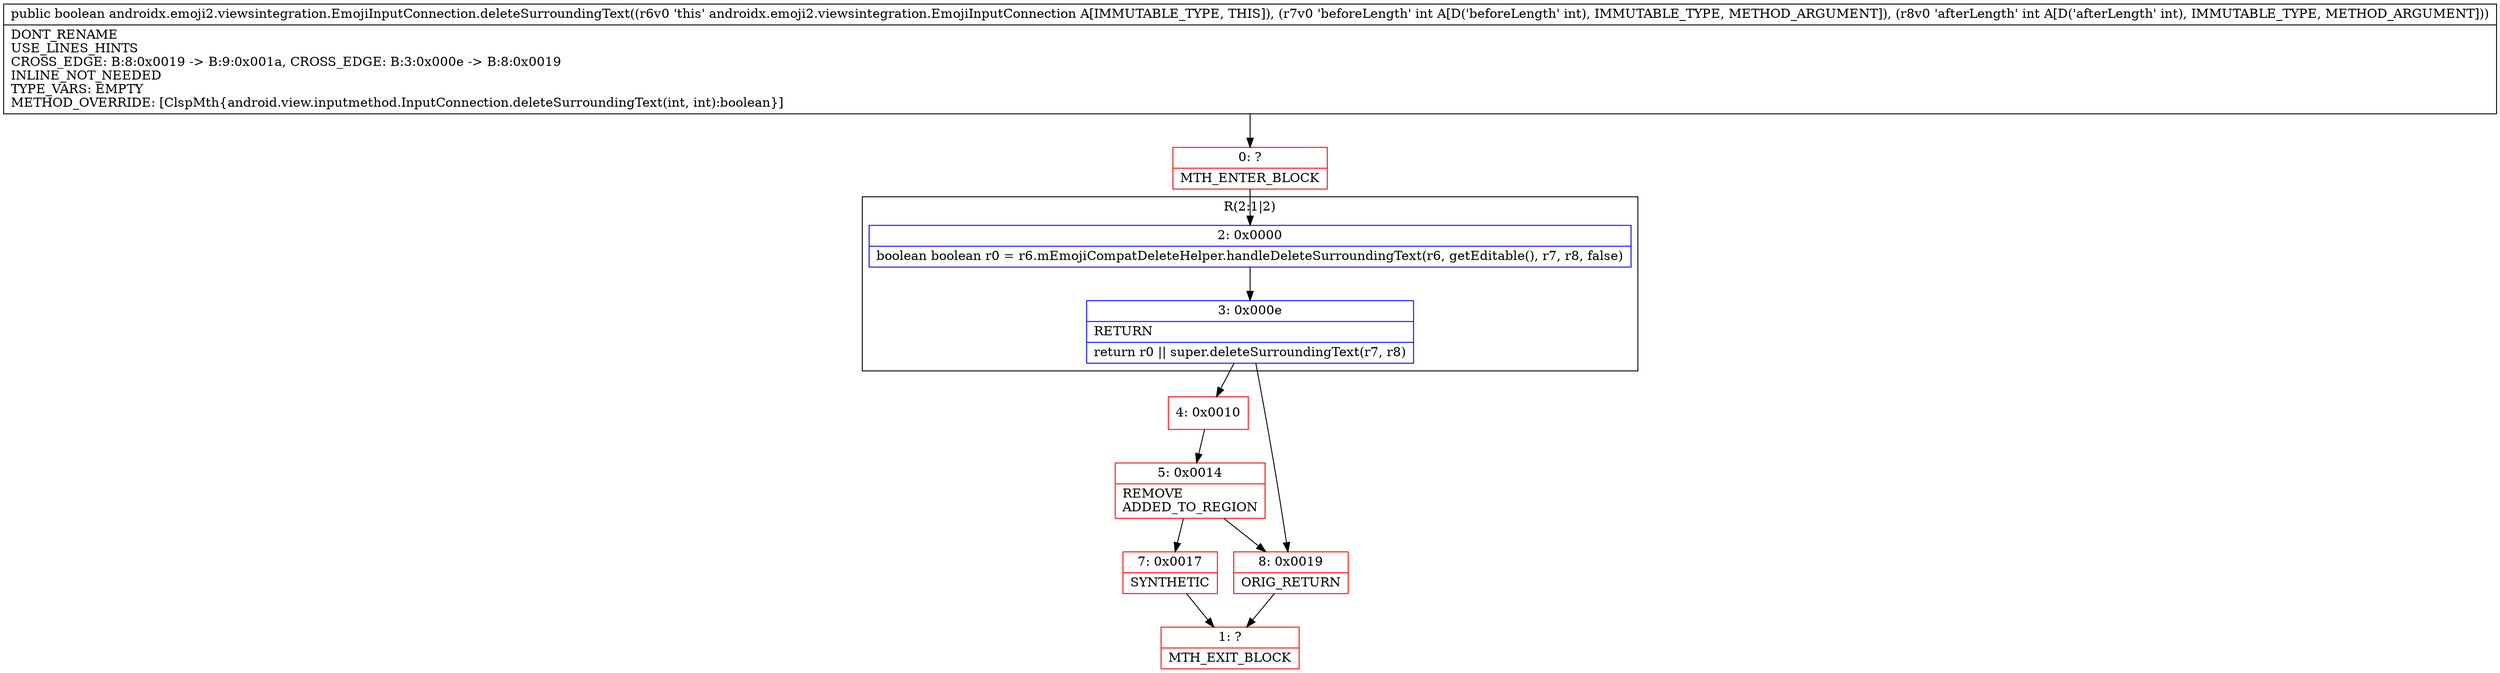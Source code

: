 digraph "CFG forandroidx.emoji2.viewsintegration.EmojiInputConnection.deleteSurroundingText(II)Z" {
subgraph cluster_Region_798488616 {
label = "R(2:1|2)";
node [shape=record,color=blue];
Node_2 [shape=record,label="{2\:\ 0x0000|boolean boolean r0 = r6.mEmojiCompatDeleteHelper.handleDeleteSurroundingText(r6, getEditable(), r7, r8, false)\l}"];
Node_3 [shape=record,label="{3\:\ 0x000e|RETURN\l|return r0 \|\| super.deleteSurroundingText(r7, r8)\l}"];
}
Node_0 [shape=record,color=red,label="{0\:\ ?|MTH_ENTER_BLOCK\l}"];
Node_4 [shape=record,color=red,label="{4\:\ 0x0010}"];
Node_5 [shape=record,color=red,label="{5\:\ 0x0014|REMOVE\lADDED_TO_REGION\l}"];
Node_7 [shape=record,color=red,label="{7\:\ 0x0017|SYNTHETIC\l}"];
Node_1 [shape=record,color=red,label="{1\:\ ?|MTH_EXIT_BLOCK\l}"];
Node_8 [shape=record,color=red,label="{8\:\ 0x0019|ORIG_RETURN\l}"];
MethodNode[shape=record,label="{public boolean androidx.emoji2.viewsintegration.EmojiInputConnection.deleteSurroundingText((r6v0 'this' androidx.emoji2.viewsintegration.EmojiInputConnection A[IMMUTABLE_TYPE, THIS]), (r7v0 'beforeLength' int A[D('beforeLength' int), IMMUTABLE_TYPE, METHOD_ARGUMENT]), (r8v0 'afterLength' int A[D('afterLength' int), IMMUTABLE_TYPE, METHOD_ARGUMENT]))  | DONT_RENAME\lUSE_LINES_HINTS\lCROSS_EDGE: B:8:0x0019 \-\> B:9:0x001a, CROSS_EDGE: B:3:0x000e \-\> B:8:0x0019\lINLINE_NOT_NEEDED\lTYPE_VARS: EMPTY\lMETHOD_OVERRIDE: [ClspMth\{android.view.inputmethod.InputConnection.deleteSurroundingText(int, int):boolean\}]\l}"];
MethodNode -> Node_0;Node_2 -> Node_3;
Node_3 -> Node_4;
Node_3 -> Node_8;
Node_0 -> Node_2;
Node_4 -> Node_5;
Node_5 -> Node_7;
Node_5 -> Node_8;
Node_7 -> Node_1;
Node_8 -> Node_1;
}

